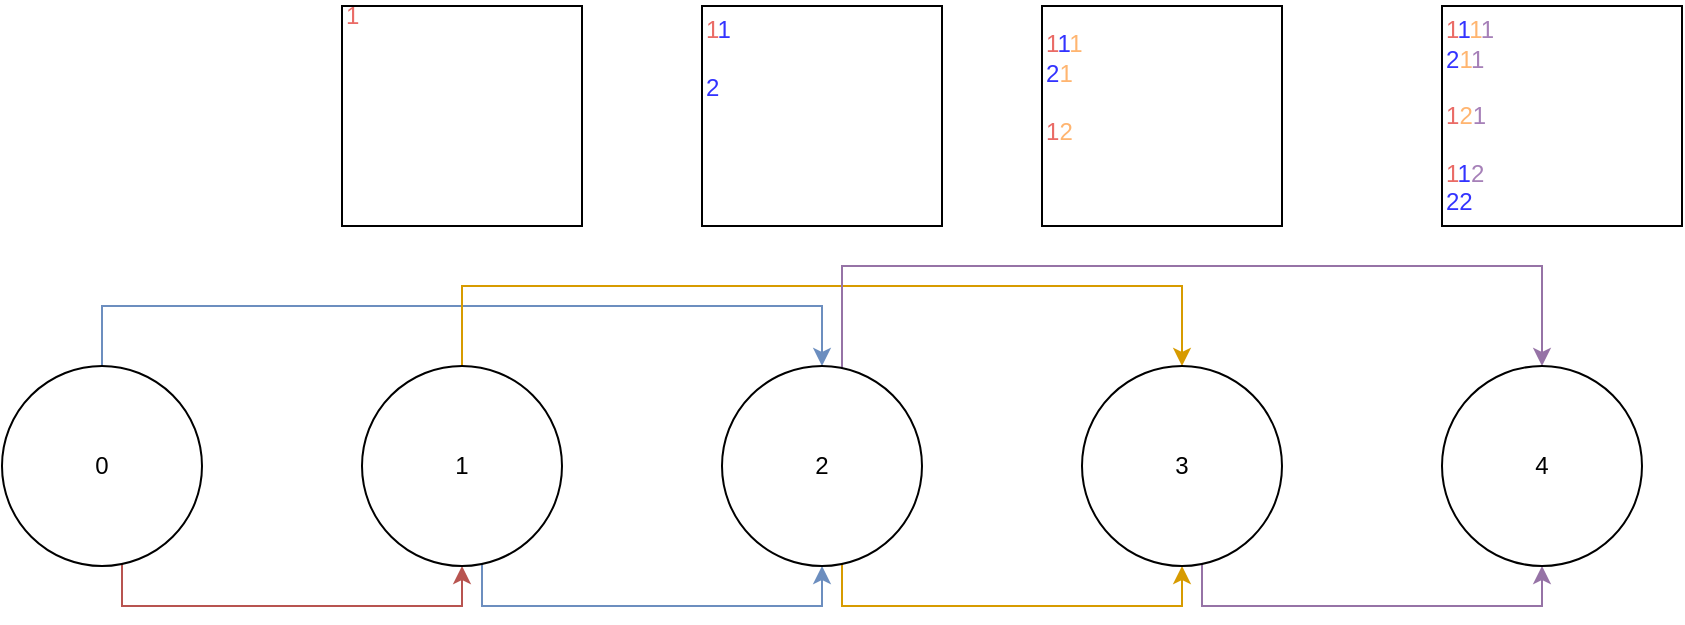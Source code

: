 <mxfile version="13.0.3" type="device"><diagram id="QeuPOe8Ejdi2-6MVdbTL" name="Page-1"><mxGraphModel dx="931" dy="563" grid="1" gridSize="10" guides="1" tooltips="1" connect="1" arrows="1" fold="1" page="1" pageScale="1" pageWidth="850" pageHeight="1100" math="0" shadow="0"><root><mxCell id="0"/><mxCell id="1" parent="0"/><mxCell id="5oupbuZvRsmChUz4jZaP-6" style="edgeStyle=orthogonalEdgeStyle;rounded=0;orthogonalLoop=1;jettySize=auto;html=1;entryX=0.5;entryY=1;entryDx=0;entryDy=0;fillColor=#f8cecc;strokeColor=#b85450;" edge="1" parent="1" source="5oupbuZvRsmChUz4jZaP-1" target="5oupbuZvRsmChUz4jZaP-2"><mxGeometry relative="1" as="geometry"><Array as="points"><mxPoint x="170" y="390"/><mxPoint x="340" y="390"/></Array></mxGeometry></mxCell><mxCell id="5oupbuZvRsmChUz4jZaP-11" style="edgeStyle=orthogonalEdgeStyle;rounded=0;orthogonalLoop=1;jettySize=auto;html=1;fillColor=#dae8fc;strokeColor=#6c8ebf;" edge="1" parent="1" source="5oupbuZvRsmChUz4jZaP-1" target="5oupbuZvRsmChUz4jZaP-3"><mxGeometry relative="1" as="geometry"><Array as="points"><mxPoint x="160" y="240"/><mxPoint x="520" y="240"/></Array></mxGeometry></mxCell><mxCell id="5oupbuZvRsmChUz4jZaP-1" value="0" style="ellipse;whiteSpace=wrap;html=1;" vertex="1" parent="1"><mxGeometry x="110" y="270" width="100" height="100" as="geometry"/></mxCell><mxCell id="5oupbuZvRsmChUz4jZaP-7" style="edgeStyle=orthogonalEdgeStyle;rounded=0;orthogonalLoop=1;jettySize=auto;html=1;entryX=0.5;entryY=1;entryDx=0;entryDy=0;fillColor=#dae8fc;strokeColor=#6c8ebf;" edge="1" parent="1" source="5oupbuZvRsmChUz4jZaP-2" target="5oupbuZvRsmChUz4jZaP-3"><mxGeometry relative="1" as="geometry"><Array as="points"><mxPoint x="350" y="390"/><mxPoint x="520" y="390"/></Array></mxGeometry></mxCell><mxCell id="5oupbuZvRsmChUz4jZaP-12" style="edgeStyle=orthogonalEdgeStyle;rounded=0;orthogonalLoop=1;jettySize=auto;html=1;fillColor=#ffe6cc;strokeColor=#d79b00;" edge="1" parent="1" source="5oupbuZvRsmChUz4jZaP-2" target="5oupbuZvRsmChUz4jZaP-4"><mxGeometry relative="1" as="geometry"><Array as="points"><mxPoint x="340" y="230"/><mxPoint x="700" y="230"/></Array></mxGeometry></mxCell><mxCell id="5oupbuZvRsmChUz4jZaP-2" value="1" style="ellipse;whiteSpace=wrap;html=1;" vertex="1" parent="1"><mxGeometry x="290" y="270" width="100" height="100" as="geometry"/></mxCell><mxCell id="5oupbuZvRsmChUz4jZaP-8" style="edgeStyle=orthogonalEdgeStyle;rounded=0;orthogonalLoop=1;jettySize=auto;html=1;fillColor=#ffe6cc;strokeColor=#d79b00;" edge="1" parent="1" source="5oupbuZvRsmChUz4jZaP-3" target="5oupbuZvRsmChUz4jZaP-4"><mxGeometry relative="1" as="geometry"><Array as="points"><mxPoint x="530" y="390"/><mxPoint x="700" y="390"/></Array></mxGeometry></mxCell><mxCell id="5oupbuZvRsmChUz4jZaP-13" style="edgeStyle=orthogonalEdgeStyle;rounded=0;orthogonalLoop=1;jettySize=auto;html=1;fillColor=#e1d5e7;strokeColor=#9673a6;" edge="1" parent="1" source="5oupbuZvRsmChUz4jZaP-3" target="5oupbuZvRsmChUz4jZaP-5"><mxGeometry relative="1" as="geometry"><Array as="points"><mxPoint x="530" y="220"/><mxPoint x="880" y="220"/></Array></mxGeometry></mxCell><mxCell id="5oupbuZvRsmChUz4jZaP-3" value="2" style="ellipse;whiteSpace=wrap;html=1;" vertex="1" parent="1"><mxGeometry x="470" y="270" width="100" height="100" as="geometry"/></mxCell><mxCell id="5oupbuZvRsmChUz4jZaP-9" style="edgeStyle=orthogonalEdgeStyle;rounded=0;orthogonalLoop=1;jettySize=auto;html=1;fillColor=#e1d5e7;strokeColor=#9673a6;" edge="1" parent="1" source="5oupbuZvRsmChUz4jZaP-4" target="5oupbuZvRsmChUz4jZaP-5"><mxGeometry relative="1" as="geometry"><Array as="points"><mxPoint x="710" y="390"/><mxPoint x="880" y="390"/></Array></mxGeometry></mxCell><mxCell id="5oupbuZvRsmChUz4jZaP-4" value="3" style="ellipse;whiteSpace=wrap;html=1;" vertex="1" parent="1"><mxGeometry x="650" y="270" width="100" height="100" as="geometry"/></mxCell><mxCell id="5oupbuZvRsmChUz4jZaP-5" value="4" style="ellipse;whiteSpace=wrap;html=1;" vertex="1" parent="1"><mxGeometry x="830" y="270" width="100" height="100" as="geometry"/></mxCell><mxCell id="5oupbuZvRsmChUz4jZaP-10" value="&lt;font color=&quot;#ea6b66&quot;&gt;1&lt;br&gt;&lt;br&gt;&lt;br&gt;&lt;br&gt;&lt;br&gt;&lt;br&gt;&lt;br&gt;&lt;br&gt;&lt;/font&gt;" style="rounded=0;whiteSpace=wrap;html=1;align=left;" vertex="1" parent="1"><mxGeometry x="280" y="90" width="120" height="110" as="geometry"/></mxCell><mxCell id="5oupbuZvRsmChUz4jZaP-15" value="&lt;font color=&quot;#ea6b66&quot;&gt;1&lt;/font&gt;&lt;font color=&quot;#3333ff&quot;&gt;1&lt;br&gt;&lt;br&gt;2&lt;/font&gt;&lt;br&gt;&lt;br&gt;&lt;br&gt;&lt;br&gt;&lt;br&gt;" style="rounded=0;whiteSpace=wrap;html=1;align=left;" vertex="1" parent="1"><mxGeometry x="460" y="90" width="120" height="110" as="geometry"/></mxCell><mxCell id="5oupbuZvRsmChUz4jZaP-18" value="&lt;font color=&quot;#ea6b66&quot;&gt;1&lt;/font&gt;&lt;font color=&quot;#3333ff&quot;&gt;1&lt;/font&gt;&lt;font color=&quot;#ffb570&quot;&gt;1&lt;br&gt;&lt;/font&gt;&lt;font color=&quot;#3333ff&quot;&gt;2&lt;/font&gt;&lt;span&gt;&lt;font color=&quot;#ffb570&quot;&gt;1&lt;/font&gt;&lt;/span&gt;&lt;br&gt;&lt;br&gt;&lt;font color=&quot;#ea6b66&quot;&gt;1&lt;/font&gt;&lt;font color=&quot;#ffb570&quot;&gt;2&lt;/font&gt;&lt;br&gt;&lt;br&gt;&lt;br&gt;" style="rounded=0;whiteSpace=wrap;html=1;align=left;" vertex="1" parent="1"><mxGeometry x="630" y="90" width="120" height="110" as="geometry"/></mxCell><mxCell id="5oupbuZvRsmChUz4jZaP-20" value="&lt;font color=&quot;#ea6b66&quot;&gt;1&lt;/font&gt;&lt;font color=&quot;#3333ff&quot;&gt;1&lt;/font&gt;&lt;font color=&quot;#ffb570&quot;&gt;1&lt;/font&gt;&lt;font color=&quot;#a680b8&quot;&gt;1&lt;/font&gt;&lt;br&gt;&lt;font color=&quot;#3333ff&quot;&gt;2&lt;/font&gt;&lt;font color=&quot;#ffb570&quot;&gt;1&lt;/font&gt;&lt;font color=&quot;#a680b8&quot;&gt;1&lt;/font&gt;&lt;br&gt;&lt;br&gt;&lt;font color=&quot;#ea6b66&quot;&gt;1&lt;/font&gt;&lt;font color=&quot;#ffb570&quot;&gt;2&lt;/font&gt;&lt;font color=&quot;#a680b8&quot;&gt;1&lt;br&gt;&lt;/font&gt;&lt;br&gt;&lt;font color=&quot;#ea6b66&quot;&gt;1&lt;/font&gt;&lt;font color=&quot;#3333ff&quot;&gt;1&lt;/font&gt;&lt;font color=&quot;#a680b8&quot;&gt;2&lt;/font&gt;&lt;br&gt;&lt;font color=&quot;#3333ff&quot;&gt;22&lt;/font&gt;" style="rounded=0;whiteSpace=wrap;html=1;align=left;" vertex="1" parent="1"><mxGeometry x="830" y="90" width="120" height="110" as="geometry"/></mxCell></root></mxGraphModel></diagram></mxfile>